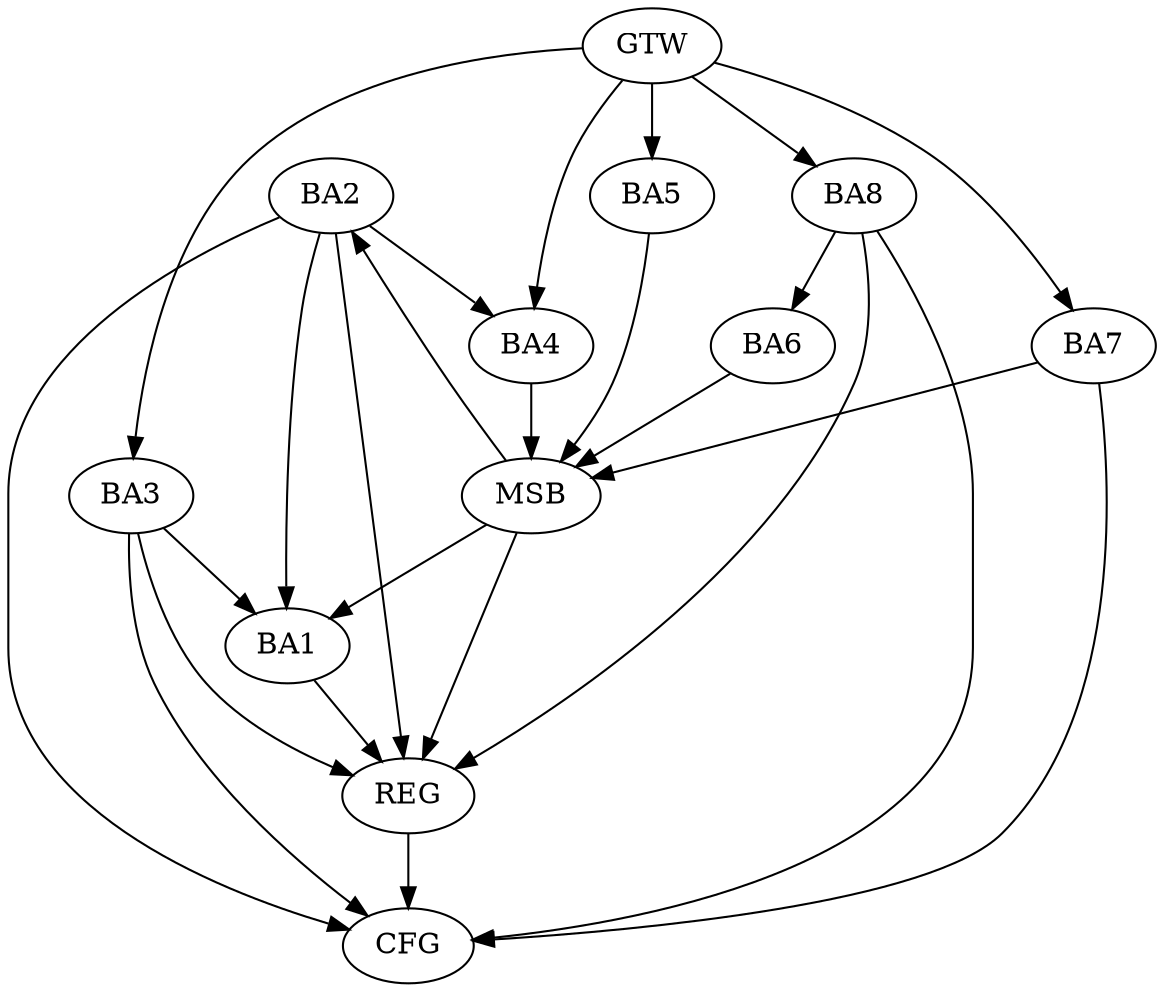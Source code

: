 strict digraph G {
  BA1 [ label="BA1" ];
  BA2 [ label="BA2" ];
  BA3 [ label="BA3" ];
  BA4 [ label="BA4" ];
  BA5 [ label="BA5" ];
  BA6 [ label="BA6" ];
  BA7 [ label="BA7" ];
  BA8 [ label="BA8" ];
  GTW [ label="GTW" ];
  REG [ label="REG" ];
  MSB [ label="MSB" ];
  CFG [ label="CFG" ];
  BA2 -> BA1;
  BA3 -> BA1;
  BA8 -> BA6;
  GTW -> BA3;
  GTW -> BA4;
  GTW -> BA5;
  GTW -> BA7;
  GTW -> BA8;
  BA1 -> REG;
  BA2 -> REG;
  BA3 -> REG;
  BA8 -> REG;
  BA4 -> MSB;
  MSB -> BA1;
  MSB -> REG;
  BA5 -> MSB;
  BA6 -> MSB;
  MSB -> BA2;
  BA7 -> MSB;
  BA7 -> CFG;
  BA3 -> CFG;
  BA8 -> CFG;
  REG -> CFG;
  BA2 -> CFG;
  BA2 -> BA4;
}
